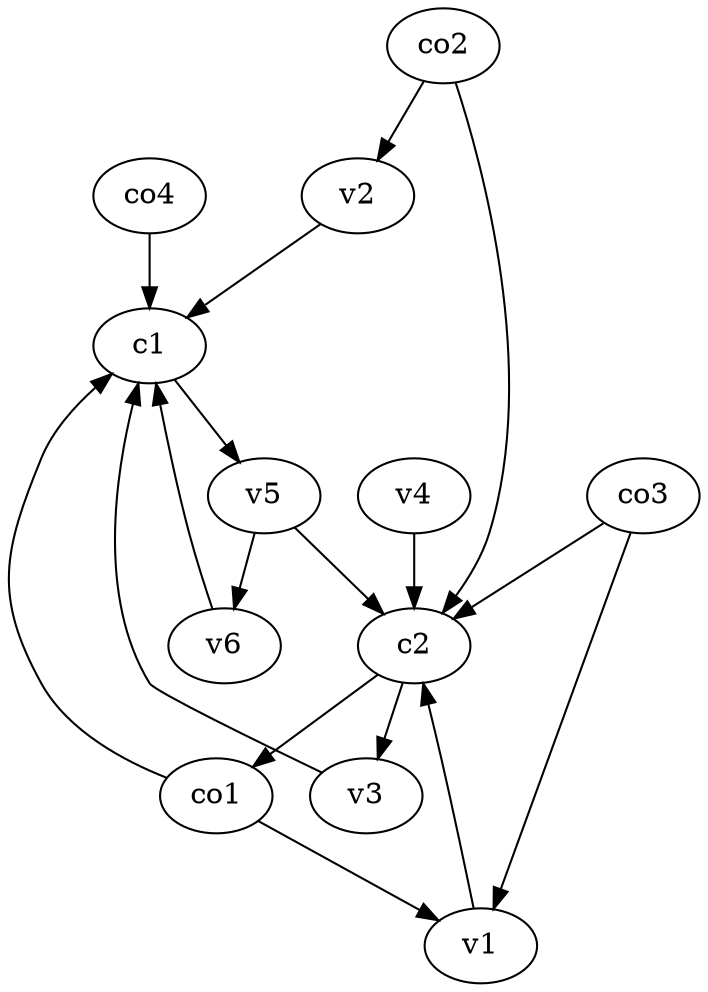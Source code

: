strict digraph  {
c1;
c2;
v1;
v2;
v3;
v4;
v5;
v6;
co1;
co2;
co3;
co4;
c1 -> v5  [weight=1];
c2 -> co1  [weight=1];
c2 -> v3  [weight=1];
v1 -> c2  [weight=1];
v2 -> c1  [weight=1];
v3 -> c1  [weight=1];
v4 -> c2  [weight=1];
v5 -> c2  [weight=1];
v5 -> v6  [weight=1];
v6 -> c1  [weight=1];
co1 -> c1  [weight=1];
co1 -> v1  [weight=1];
co2 -> c2  [weight=1];
co2 -> v2  [weight=1];
co3 -> c2  [weight=1];
co3 -> v1  [weight=1];
co4 -> c1  [weight=1];
}

